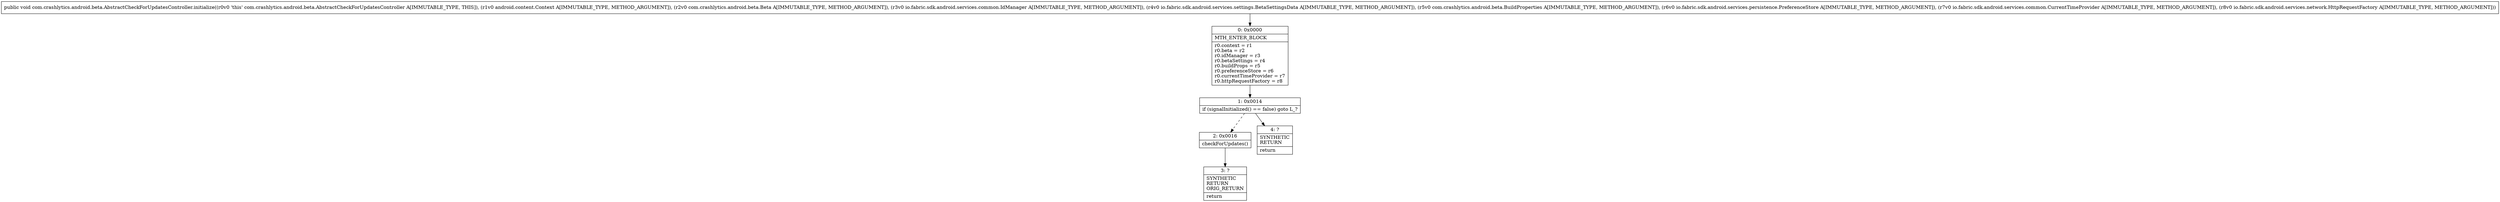 digraph "CFG forcom.crashlytics.android.beta.AbstractCheckForUpdatesController.initialize(Landroid\/content\/Context;Lcom\/crashlytics\/android\/beta\/Beta;Lio\/fabric\/sdk\/android\/services\/common\/IdManager;Lio\/fabric\/sdk\/android\/services\/settings\/BetaSettingsData;Lcom\/crashlytics\/android\/beta\/BuildProperties;Lio\/fabric\/sdk\/android\/services\/persistence\/PreferenceStore;Lio\/fabric\/sdk\/android\/services\/common\/CurrentTimeProvider;Lio\/fabric\/sdk\/android\/services\/network\/HttpRequestFactory;)V" {
Node_0 [shape=record,label="{0\:\ 0x0000|MTH_ENTER_BLOCK\l|r0.context = r1\lr0.beta = r2\lr0.idManager = r3\lr0.betaSettings = r4\lr0.buildProps = r5\lr0.preferenceStore = r6\lr0.currentTimeProvider = r7\lr0.httpRequestFactory = r8\l}"];
Node_1 [shape=record,label="{1\:\ 0x0014|if (signalInitialized() == false) goto L_?\l}"];
Node_2 [shape=record,label="{2\:\ 0x0016|checkForUpdates()\l}"];
Node_3 [shape=record,label="{3\:\ ?|SYNTHETIC\lRETURN\lORIG_RETURN\l|return\l}"];
Node_4 [shape=record,label="{4\:\ ?|SYNTHETIC\lRETURN\l|return\l}"];
MethodNode[shape=record,label="{public void com.crashlytics.android.beta.AbstractCheckForUpdatesController.initialize((r0v0 'this' com.crashlytics.android.beta.AbstractCheckForUpdatesController A[IMMUTABLE_TYPE, THIS]), (r1v0 android.content.Context A[IMMUTABLE_TYPE, METHOD_ARGUMENT]), (r2v0 com.crashlytics.android.beta.Beta A[IMMUTABLE_TYPE, METHOD_ARGUMENT]), (r3v0 io.fabric.sdk.android.services.common.IdManager A[IMMUTABLE_TYPE, METHOD_ARGUMENT]), (r4v0 io.fabric.sdk.android.services.settings.BetaSettingsData A[IMMUTABLE_TYPE, METHOD_ARGUMENT]), (r5v0 com.crashlytics.android.beta.BuildProperties A[IMMUTABLE_TYPE, METHOD_ARGUMENT]), (r6v0 io.fabric.sdk.android.services.persistence.PreferenceStore A[IMMUTABLE_TYPE, METHOD_ARGUMENT]), (r7v0 io.fabric.sdk.android.services.common.CurrentTimeProvider A[IMMUTABLE_TYPE, METHOD_ARGUMENT]), (r8v0 io.fabric.sdk.android.services.network.HttpRequestFactory A[IMMUTABLE_TYPE, METHOD_ARGUMENT])) }"];
MethodNode -> Node_0;
Node_0 -> Node_1;
Node_1 -> Node_2[style=dashed];
Node_1 -> Node_4;
Node_2 -> Node_3;
}


